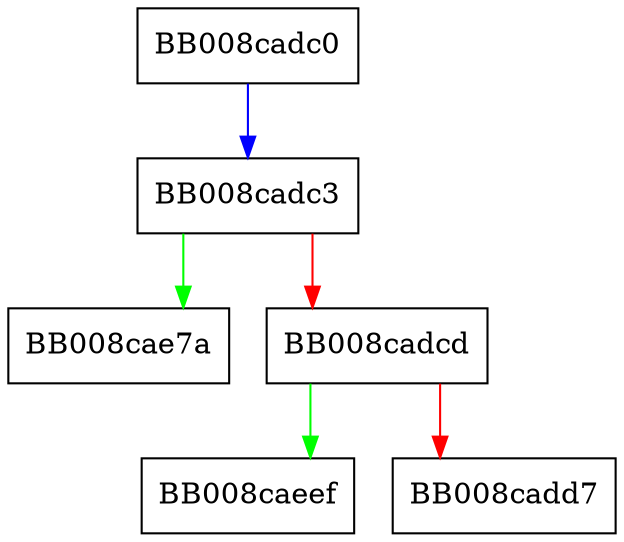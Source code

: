 digraph __memmove_evex_unaligned {
  node [shape="box"];
  graph [splines=ortho];
  BB008cadc0 -> BB008cadc3 [color="blue"];
  BB008cadc3 -> BB008cae7a [color="green"];
  BB008cadc3 -> BB008cadcd [color="red"];
  BB008cadcd -> BB008caeef [color="green"];
  BB008cadcd -> BB008cadd7 [color="red"];
}